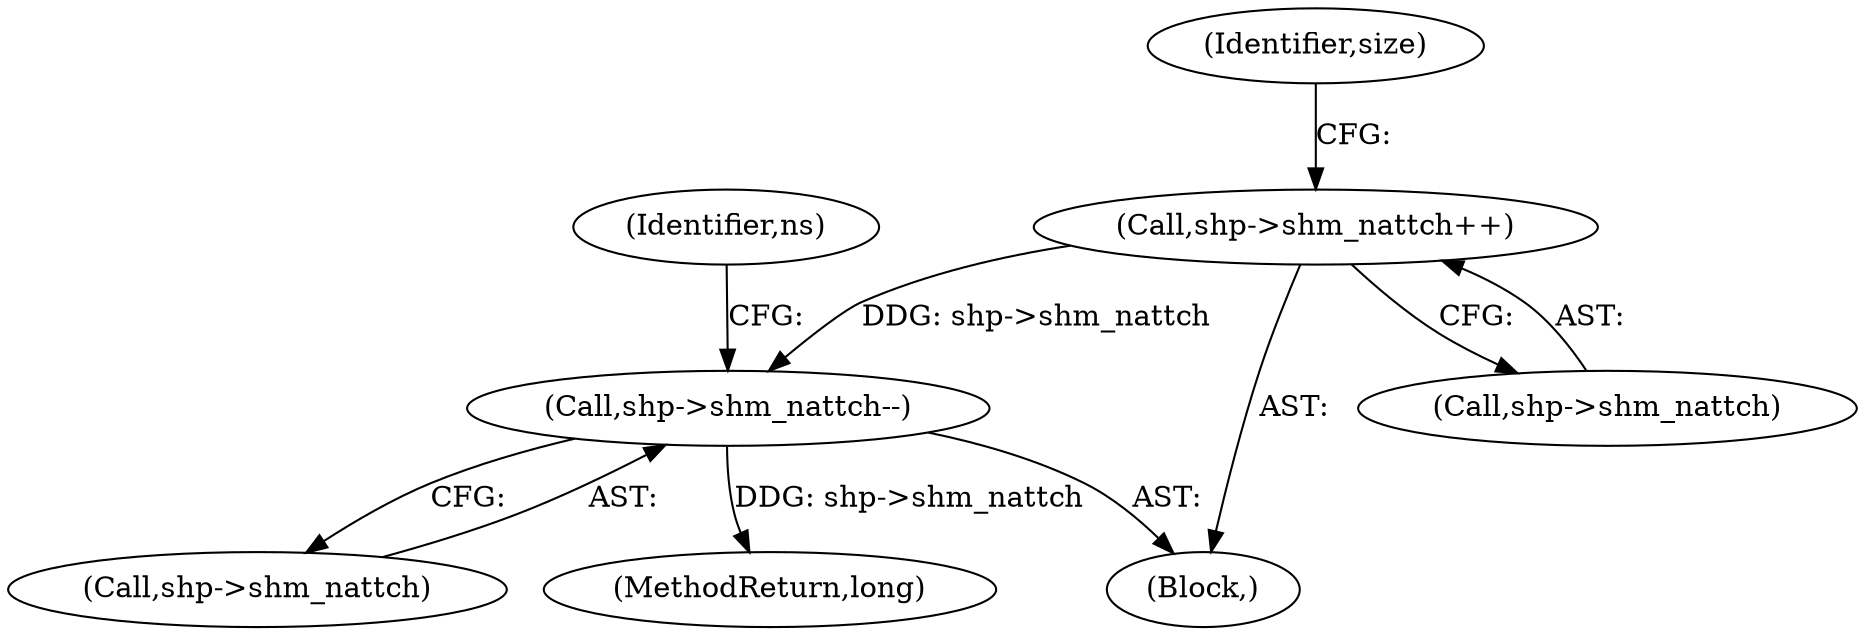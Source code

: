 digraph "0_linux_a399b29dfbaaaf91162b2dc5a5875dd51bbfa2a1_0@pointer" {
"1000300" [label="(Call,shp->shm_nattch++)"];
"1000525" [label="(Call,shp->shm_nattch--)"];
"1000526" [label="(Call,shp->shm_nattch)"];
"1000552" [label="(MethodReturn,long)"];
"1000110" [label="(Block,)"];
"1000301" [label="(Call,shp->shm_nattch)"];
"1000305" [label="(Identifier,size)"];
"1000525" [label="(Call,shp->shm_nattch--)"];
"1000531" [label="(Identifier,ns)"];
"1000300" [label="(Call,shp->shm_nattch++)"];
"1000300" -> "1000110"  [label="AST: "];
"1000300" -> "1000301"  [label="CFG: "];
"1000301" -> "1000300"  [label="AST: "];
"1000305" -> "1000300"  [label="CFG: "];
"1000300" -> "1000525"  [label="DDG: shp->shm_nattch"];
"1000525" -> "1000110"  [label="AST: "];
"1000525" -> "1000526"  [label="CFG: "];
"1000526" -> "1000525"  [label="AST: "];
"1000531" -> "1000525"  [label="CFG: "];
"1000525" -> "1000552"  [label="DDG: shp->shm_nattch"];
}
